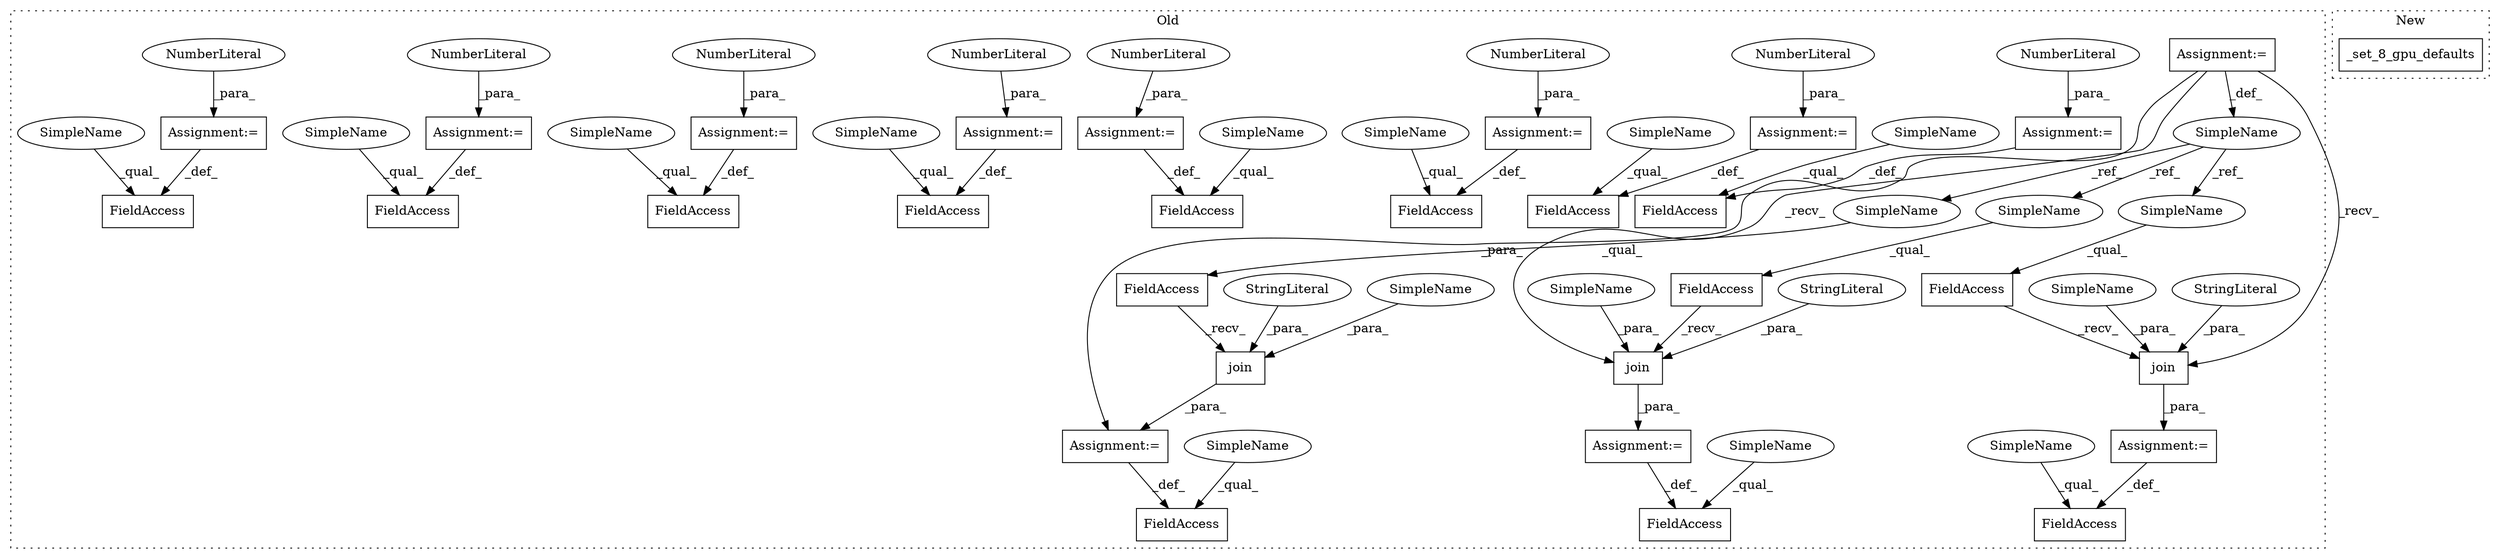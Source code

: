 digraph G {
subgraph cluster0 {
1 [label="join" a="32" s="10363,10414" l="5,1" shape="box"];
3 [label="FieldAccess" a="22" s="10328" l="26" shape="box"];
4 [label="FieldAccess" a="22" s="10045" l="19" shape="box"];
5 [label="FieldAccess" a="22" s="10077" l="11" shape="box"];
6 [label="FieldAccess" a="22" s="10241" l="23" shape="box"];
7 [label="FieldAccess" a="22" s="9931" l="14" shape="box"];
8 [label="FieldAccess" a="22" s="10146" l="24" shape="box"];
9 [label="FieldAccess" a="22" s="10355" l="7" shape="box"];
10 [label="SimpleName" a="42" s="9859" l="2" shape="ellipse"];
11 [label="FieldAccess" a="22" s="10265" l="7" shape="box"];
12 [label="FieldAccess" a="22" s="10010" l="21" shape="box"];
13 [label="FieldAccess" a="22" s="9953" l="18" shape="box"];
14 [label="FieldAccess" a="22" s="9980" l="16" shape="box"];
15 [label="FieldAccess" a="22" s="10099" l="11" shape="box"];
16 [label="FieldAccess" a="22" s="10171" l="7" shape="box"];
17 [label="FieldAccess" a="22" s="10120" l="13" shape="box"];
18 [label="join" a="32" s="10179,10234" l="5,1" shape="box"];
19 [label="Assignment:=" a="7" s="9859" l="2" shape="box"];
20 [label="join" a="32" s="10273,10321" l="5,1" shape="box"];
21 [label="Assignment:=" a="7" s="10170" l="1" shape="box"];
22 [label="Assignment:=" a="7" s="10064" l="1" shape="box"];
23 [label="NumberLiteral" a="34" s="10065" l="6" shape="ellipse"];
24 [label="Assignment:=" a="7" s="10133" l="1" shape="box"];
25 [label="NumberLiteral" a="34" s="10134" l="6" shape="ellipse"];
26 [label="Assignment:=" a="7" s="10354" l="1" shape="box"];
27 [label="Assignment:=" a="7" s="10264" l="1" shape="box"];
28 [label="Assignment:=" a="7" s="10110" l="1" shape="box"];
29 [label="NumberLiteral" a="34" s="10111" l="3" shape="ellipse"];
30 [label="Assignment:=" a="7" s="9971" l="1" shape="box"];
31 [label="NumberLiteral" a="34" s="9972" l="2" shape="ellipse"];
32 [label="Assignment:=" a="7" s="9996" l="1" shape="box"];
33 [label="NumberLiteral" a="34" s="9997" l="7" shape="ellipse"];
34 [label="StringLiteral" a="45" s="10214" l="20" shape="ellipse"];
35 [label="StringLiteral" a="45" s="10398" l="16" shape="ellipse"];
36 [label="Assignment:=" a="7" s="10031" l="1" shape="box"];
37 [label="NumberLiteral" a="34" s="10032" l="7" shape="ellipse"];
38 [label="Assignment:=" a="7" s="9945" l="1" shape="box"];
39 [label="NumberLiteral" a="34" s="9946" l="1" shape="ellipse"];
40 [label="Assignment:=" a="7" s="10088" l="1" shape="box"];
41 [label="NumberLiteral" a="34" s="10089" l="4" shape="ellipse"];
42 [label="StringLiteral" a="45" s="10308" l="13" shape="ellipse"];
43 [label="SimpleName" a="42" s="10368" l="29" shape="ellipse"];
44 [label="SimpleName" a="42" s="10278" l="29" shape="ellipse"];
45 [label="SimpleName" a="42" s="10184" l="29" shape="ellipse"];
46 [label="SimpleName" a="42" s="10355" l="2" shape="ellipse"];
47 [label="SimpleName" a="42" s="10265" l="2" shape="ellipse"];
48 [label="SimpleName" a="42" s="10171" l="2" shape="ellipse"];
49 [label="SimpleName" a="42" s="10077" l="5" shape="ellipse"];
50 [label="SimpleName" a="42" s="9953" l="5" shape="ellipse"];
51 [label="SimpleName" a="42" s="10010" l="5" shape="ellipse"];
52 [label="SimpleName" a="42" s="10120" l="5" shape="ellipse"];
53 [label="SimpleName" a="42" s="10241" l="5" shape="ellipse"];
54 [label="SimpleName" a="42" s="9931" l="5" shape="ellipse"];
55 [label="SimpleName" a="42" s="9980" l="5" shape="ellipse"];
56 [label="SimpleName" a="42" s="10045" l="5" shape="ellipse"];
57 [label="SimpleName" a="42" s="10099" l="5" shape="ellipse"];
58 [label="SimpleName" a="42" s="10146" l="5" shape="ellipse"];
59 [label="SimpleName" a="42" s="10328" l="5" shape="ellipse"];
label = "Old";
style="dotted";
}
subgraph cluster1 {
2 [label="_set_8_gpu_defaults" a="32" s="10481" l="21" shape="box"];
label = "New";
style="dotted";
}
1 -> 26 [label="_para_"];
9 -> 1 [label="_recv_"];
10 -> 46 [label="_ref_"];
10 -> 48 [label="_ref_"];
10 -> 47 [label="_ref_"];
11 -> 20 [label="_recv_"];
16 -> 18 [label="_recv_"];
18 -> 21 [label="_para_"];
19 -> 10 [label="_def_"];
19 -> 20 [label="_recv_"];
19 -> 18 [label="_recv_"];
19 -> 26 [label="_para_"];
20 -> 27 [label="_para_"];
21 -> 8 [label="_def_"];
22 -> 4 [label="_def_"];
23 -> 22 [label="_para_"];
24 -> 17 [label="_def_"];
25 -> 24 [label="_para_"];
26 -> 3 [label="_def_"];
27 -> 6 [label="_def_"];
28 -> 15 [label="_def_"];
29 -> 28 [label="_para_"];
30 -> 13 [label="_def_"];
31 -> 30 [label="_para_"];
32 -> 14 [label="_def_"];
33 -> 32 [label="_para_"];
34 -> 18 [label="_para_"];
35 -> 1 [label="_para_"];
36 -> 12 [label="_def_"];
37 -> 36 [label="_para_"];
38 -> 7 [label="_def_"];
39 -> 38 [label="_para_"];
40 -> 5 [label="_def_"];
41 -> 40 [label="_para_"];
42 -> 20 [label="_para_"];
43 -> 1 [label="_para_"];
44 -> 20 [label="_para_"];
45 -> 18 [label="_para_"];
46 -> 9 [label="_qual_"];
47 -> 11 [label="_qual_"];
48 -> 16 [label="_qual_"];
49 -> 5 [label="_qual_"];
50 -> 13 [label="_qual_"];
51 -> 12 [label="_qual_"];
52 -> 17 [label="_qual_"];
53 -> 6 [label="_qual_"];
54 -> 7 [label="_qual_"];
55 -> 14 [label="_qual_"];
56 -> 4 [label="_qual_"];
57 -> 15 [label="_qual_"];
58 -> 8 [label="_qual_"];
59 -> 3 [label="_qual_"];
}
